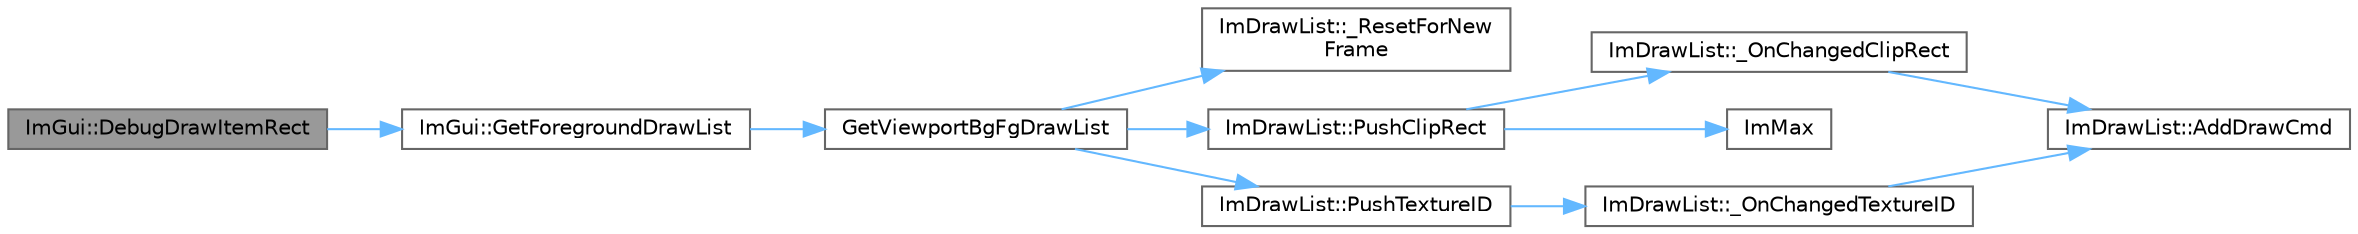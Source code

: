 digraph "ImGui::DebugDrawItemRect"
{
 // LATEX_PDF_SIZE
  bgcolor="transparent";
  edge [fontname=Helvetica,fontsize=10,labelfontname=Helvetica,labelfontsize=10];
  node [fontname=Helvetica,fontsize=10,shape=box,height=0.2,width=0.4];
  rankdir="LR";
  Node1 [id="Node000001",label="ImGui::DebugDrawItemRect",height=0.2,width=0.4,color="gray40", fillcolor="grey60", style="filled", fontcolor="black",tooltip=" "];
  Node1 -> Node2 [id="edge11_Node000001_Node000002",color="steelblue1",style="solid",tooltip=" "];
  Node2 [id="Node000002",label="ImGui::GetForegroundDrawList",height=0.2,width=0.4,color="grey40", fillcolor="white", style="filled",URL="$namespace_im_gui.html#a77e1a981b472415e6613a2bd0966d817",tooltip=" "];
  Node2 -> Node3 [id="edge12_Node000002_Node000003",color="steelblue1",style="solid",tooltip=" "];
  Node3 [id="Node000003",label="GetViewportBgFgDrawList",height=0.2,width=0.4,color="grey40", fillcolor="white", style="filled",URL="$imgui_8cpp.html#a86964372ace3c5efb9325a2162f04efd",tooltip=" "];
  Node3 -> Node4 [id="edge13_Node000003_Node000004",color="steelblue1",style="solid",tooltip=" "];
  Node4 [id="Node000004",label="ImDrawList::_ResetForNew\lFrame",height=0.2,width=0.4,color="grey40", fillcolor="white", style="filled",URL="$struct_im_draw_list.html#a5f78fe195b2507e5926560f591141ff3",tooltip=" "];
  Node3 -> Node5 [id="edge14_Node000003_Node000005",color="steelblue1",style="solid",tooltip=" "];
  Node5 [id="Node000005",label="ImDrawList::PushClipRect",height=0.2,width=0.4,color="grey40", fillcolor="white", style="filled",URL="$struct_im_draw_list.html#a608a9d9a83715ba87dced8321ed64329",tooltip=" "];
  Node5 -> Node6 [id="edge15_Node000005_Node000006",color="steelblue1",style="solid",tooltip=" "];
  Node6 [id="Node000006",label="ImDrawList::_OnChangedClipRect",height=0.2,width=0.4,color="grey40", fillcolor="white", style="filled",URL="$struct_im_draw_list.html#a8e51ddbe1f9732bc271ce807bec23f54",tooltip=" "];
  Node6 -> Node7 [id="edge16_Node000006_Node000007",color="steelblue1",style="solid",tooltip=" "];
  Node7 [id="Node000007",label="ImDrawList::AddDrawCmd",height=0.2,width=0.4,color="grey40", fillcolor="white", style="filled",URL="$struct_im_draw_list.html#a846714bb0321c6f1f908767abc8559e6",tooltip=" "];
  Node5 -> Node8 [id="edge17_Node000005_Node000008",color="steelblue1",style="solid",tooltip=" "];
  Node8 [id="Node000008",label="ImMax",height=0.2,width=0.4,color="grey40", fillcolor="white", style="filled",URL="$imgui__internal_8h.html#a7667efd95147d0422f140917c71a9226",tooltip=" "];
  Node3 -> Node9 [id="edge18_Node000003_Node000009",color="steelblue1",style="solid",tooltip=" "];
  Node9 [id="Node000009",label="ImDrawList::PushTextureID",height=0.2,width=0.4,color="grey40", fillcolor="white", style="filled",URL="$struct_im_draw_list.html#a7ac41e329a9df911b4823ef0150cee16",tooltip=" "];
  Node9 -> Node10 [id="edge19_Node000009_Node000010",color="steelblue1",style="solid",tooltip=" "];
  Node10 [id="Node000010",label="ImDrawList::_OnChangedTextureID",height=0.2,width=0.4,color="grey40", fillcolor="white", style="filled",URL="$struct_im_draw_list.html#a7c14ae666a0df75214ecb97cdb9bd8f4",tooltip=" "];
  Node10 -> Node7 [id="edge20_Node000010_Node000007",color="steelblue1",style="solid",tooltip=" "];
}
